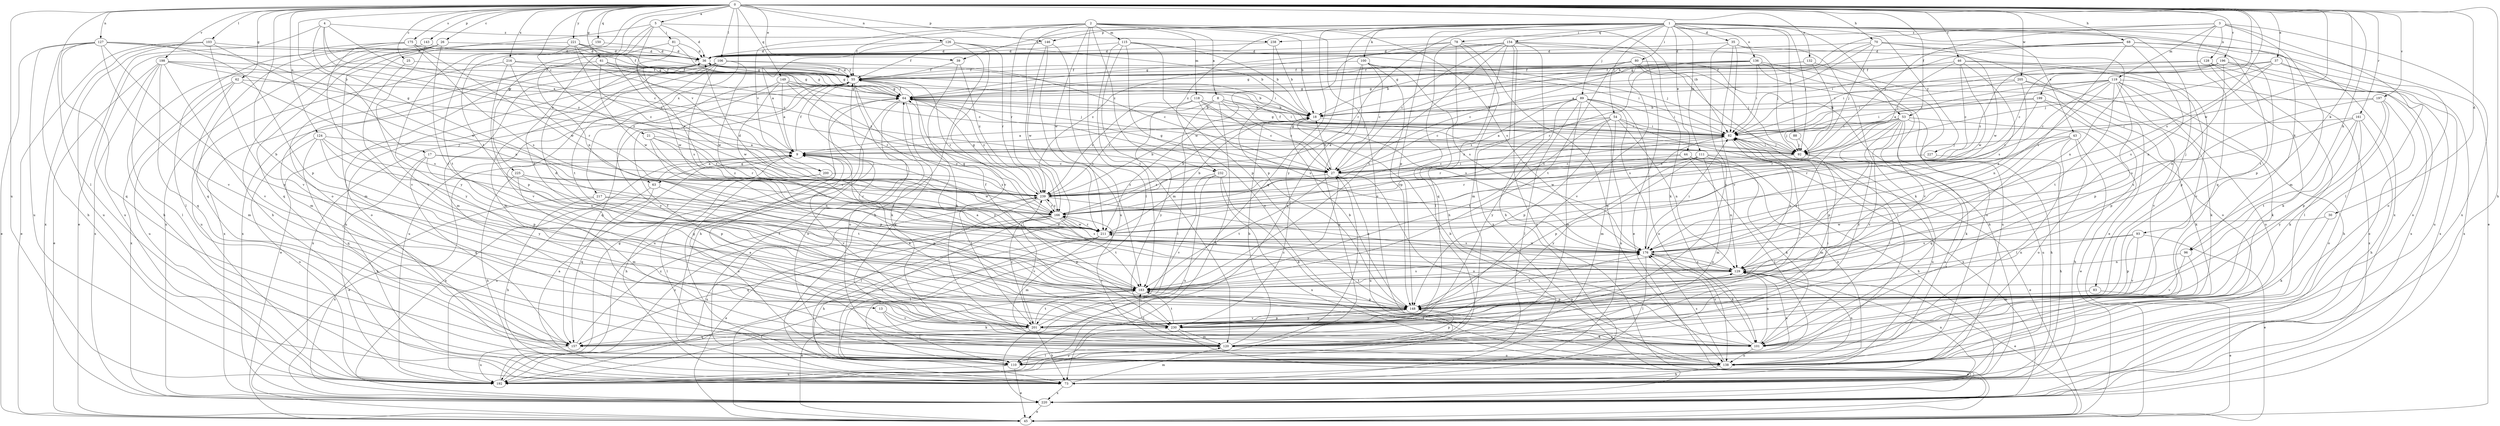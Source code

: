 strict digraph  {
0;
1;
2;
3;
4;
5;
8;
9;
13;
17;
18;
21;
25;
26;
27;
30;
35;
36;
37;
39;
43;
44;
45;
46;
53;
54;
55;
61;
62;
63;
64;
68;
70;
73;
78;
80;
81;
82;
83;
88;
89;
92;
93;
96;
100;
101;
103;
106;
110;
111;
115;
118;
119;
120;
124;
126;
127;
128;
129;
132;
136;
138;
143;
146;
148;
149;
150;
154;
157;
161;
166;
175;
176;
183;
192;
196;
197;
198;
199;
200;
201;
205;
211;
216;
217;
220;
221;
225;
227;
230;
232;
238;
239;
0 -> 5  [label=a];
0 -> 13  [label=b];
0 -> 17  [label=b];
0 -> 21  [label=c];
0 -> 25  [label=c];
0 -> 26  [label=c];
0 -> 30  [label=d];
0 -> 37  [label=e];
0 -> 39  [label=e];
0 -> 46  [label=f];
0 -> 53  [label=f];
0 -> 61  [label=g];
0 -> 62  [label=g];
0 -> 68  [label=h];
0 -> 70  [label=h];
0 -> 73  [label=h];
0 -> 93  [label=k];
0 -> 96  [label=k];
0 -> 103  [label=l];
0 -> 106  [label=l];
0 -> 110  [label=l];
0 -> 124  [label=n];
0 -> 126  [label=n];
0 -> 127  [label=n];
0 -> 132  [label=o];
0 -> 143  [label=p];
0 -> 146  [label=p];
0 -> 149  [label=q];
0 -> 150  [label=q];
0 -> 161  [label=r];
0 -> 175  [label=s];
0 -> 176  [label=s];
0 -> 183  [label=t];
0 -> 192  [label=u];
0 -> 196  [label=v];
0 -> 197  [label=v];
0 -> 198  [label=v];
0 -> 199  [label=v];
0 -> 205  [label=w];
0 -> 211  [label=w];
0 -> 216  [label=x];
0 -> 217  [label=x];
0 -> 221  [label=y];
0 -> 225  [label=y];
1 -> 35  [label=d];
1 -> 39  [label=e];
1 -> 43  [label=e];
1 -> 44  [label=e];
1 -> 45  [label=e];
1 -> 53  [label=f];
1 -> 54  [label=f];
1 -> 78  [label=i];
1 -> 80  [label=i];
1 -> 83  [label=j];
1 -> 88  [label=j];
1 -> 89  [label=j];
1 -> 92  [label=j];
1 -> 96  [label=k];
1 -> 100  [label=k];
1 -> 111  [label=m];
1 -> 136  [label=o];
1 -> 146  [label=p];
1 -> 148  [label=p];
1 -> 154  [label=q];
1 -> 157  [label=q];
1 -> 166  [label=r];
1 -> 220  [label=x];
1 -> 227  [label=y];
1 -> 230  [label=y];
1 -> 232  [label=z];
2 -> 8  [label=a];
2 -> 18  [label=b];
2 -> 45  [label=e];
2 -> 55  [label=f];
2 -> 110  [label=l];
2 -> 115  [label=m];
2 -> 118  [label=m];
2 -> 138  [label=o];
2 -> 166  [label=r];
2 -> 176  [label=s];
2 -> 200  [label=v];
2 -> 211  [label=w];
2 -> 232  [label=z];
3 -> 18  [label=b];
3 -> 92  [label=j];
3 -> 110  [label=l];
3 -> 119  [label=m];
3 -> 120  [label=m];
3 -> 128  [label=n];
3 -> 157  [label=q];
3 -> 220  [label=x];
3 -> 238  [label=z];
4 -> 9  [label=a];
4 -> 27  [label=c];
4 -> 45  [label=e];
4 -> 63  [label=g];
4 -> 238  [label=z];
4 -> 239  [label=z];
5 -> 36  [label=d];
5 -> 81  [label=i];
5 -> 82  [label=i];
5 -> 129  [label=n];
5 -> 138  [label=o];
5 -> 200  [label=v];
5 -> 239  [label=z];
8 -> 18  [label=b];
8 -> 27  [label=c];
8 -> 73  [label=h];
8 -> 82  [label=i];
8 -> 110  [label=l];
8 -> 176  [label=s];
8 -> 239  [label=z];
9 -> 27  [label=c];
9 -> 45  [label=e];
9 -> 55  [label=f];
9 -> 63  [label=g];
9 -> 73  [label=h];
9 -> 201  [label=v];
9 -> 211  [label=w];
9 -> 220  [label=x];
13 -> 101  [label=k];
13 -> 110  [label=l];
13 -> 201  [label=v];
17 -> 27  [label=c];
17 -> 73  [label=h];
17 -> 148  [label=p];
17 -> 157  [label=q];
17 -> 239  [label=z];
18 -> 82  [label=i];
21 -> 9  [label=a];
21 -> 129  [label=n];
21 -> 148  [label=p];
21 -> 166  [label=r];
21 -> 239  [label=z];
25 -> 55  [label=f];
25 -> 230  [label=y];
26 -> 36  [label=d];
26 -> 73  [label=h];
26 -> 120  [label=m];
26 -> 157  [label=q];
26 -> 183  [label=t];
26 -> 220  [label=x];
27 -> 18  [label=b];
27 -> 64  [label=g];
27 -> 138  [label=o];
27 -> 183  [label=t];
27 -> 192  [label=u];
27 -> 239  [label=z];
30 -> 101  [label=k];
30 -> 211  [label=w];
35 -> 36  [label=d];
35 -> 45  [label=e];
35 -> 82  [label=i];
35 -> 101  [label=k];
35 -> 201  [label=v];
35 -> 230  [label=y];
36 -> 55  [label=f];
36 -> 64  [label=g];
36 -> 82  [label=i];
36 -> 120  [label=m];
36 -> 138  [label=o];
36 -> 211  [label=w];
36 -> 220  [label=x];
36 -> 239  [label=z];
37 -> 55  [label=f];
37 -> 82  [label=i];
37 -> 92  [label=j];
37 -> 176  [label=s];
37 -> 192  [label=u];
37 -> 220  [label=x];
39 -> 55  [label=f];
39 -> 101  [label=k];
39 -> 239  [label=z];
43 -> 73  [label=h];
43 -> 92  [label=j];
43 -> 110  [label=l];
43 -> 138  [label=o];
43 -> 157  [label=q];
43 -> 166  [label=r];
44 -> 27  [label=c];
44 -> 73  [label=h];
44 -> 110  [label=l];
44 -> 138  [label=o];
44 -> 166  [label=r];
46 -> 27  [label=c];
46 -> 55  [label=f];
46 -> 92  [label=j];
46 -> 148  [label=p];
46 -> 176  [label=s];
46 -> 201  [label=v];
46 -> 211  [label=w];
53 -> 9  [label=a];
53 -> 45  [label=e];
53 -> 73  [label=h];
53 -> 82  [label=i];
53 -> 92  [label=j];
53 -> 101  [label=k];
53 -> 148  [label=p];
53 -> 166  [label=r];
53 -> 183  [label=t];
53 -> 192  [label=u];
53 -> 201  [label=v];
53 -> 230  [label=y];
54 -> 9  [label=a];
54 -> 82  [label=i];
54 -> 120  [label=m];
54 -> 129  [label=n];
54 -> 148  [label=p];
54 -> 183  [label=t];
54 -> 220  [label=x];
54 -> 239  [label=z];
55 -> 36  [label=d];
55 -> 45  [label=e];
55 -> 64  [label=g];
55 -> 73  [label=h];
55 -> 101  [label=k];
55 -> 138  [label=o];
55 -> 157  [label=q];
55 -> 166  [label=r];
55 -> 192  [label=u];
55 -> 220  [label=x];
61 -> 27  [label=c];
61 -> 55  [label=f];
61 -> 64  [label=g];
61 -> 120  [label=m];
61 -> 211  [label=w];
62 -> 64  [label=g];
62 -> 120  [label=m];
62 -> 176  [label=s];
62 -> 192  [label=u];
62 -> 220  [label=x];
63 -> 9  [label=a];
63 -> 148  [label=p];
63 -> 157  [label=q];
63 -> 192  [label=u];
64 -> 18  [label=b];
64 -> 55  [label=f];
64 -> 138  [label=o];
64 -> 192  [label=u];
64 -> 230  [label=y];
64 -> 239  [label=z];
68 -> 36  [label=d];
68 -> 64  [label=g];
68 -> 82  [label=i];
68 -> 129  [label=n];
68 -> 138  [label=o];
68 -> 176  [label=s];
68 -> 183  [label=t];
70 -> 9  [label=a];
70 -> 18  [label=b];
70 -> 36  [label=d];
70 -> 92  [label=j];
70 -> 129  [label=n];
70 -> 148  [label=p];
70 -> 211  [label=w];
73 -> 9  [label=a];
73 -> 55  [label=f];
73 -> 120  [label=m];
73 -> 129  [label=n];
73 -> 220  [label=x];
78 -> 36  [label=d];
78 -> 64  [label=g];
78 -> 73  [label=h];
78 -> 92  [label=j];
78 -> 110  [label=l];
78 -> 138  [label=o];
78 -> 220  [label=x];
80 -> 18  [label=b];
80 -> 55  [label=f];
80 -> 64  [label=g];
80 -> 73  [label=h];
80 -> 92  [label=j];
80 -> 110  [label=l];
80 -> 183  [label=t];
80 -> 201  [label=v];
81 -> 36  [label=d];
81 -> 64  [label=g];
81 -> 166  [label=r];
81 -> 183  [label=t];
82 -> 9  [label=a];
82 -> 64  [label=g];
82 -> 92  [label=j];
82 -> 129  [label=n];
82 -> 166  [label=r];
82 -> 192  [label=u];
82 -> 211  [label=w];
83 -> 45  [label=e];
83 -> 148  [label=p];
88 -> 92  [label=j];
88 -> 239  [label=z];
89 -> 18  [label=b];
89 -> 27  [label=c];
89 -> 82  [label=i];
89 -> 110  [label=l];
89 -> 120  [label=m];
89 -> 138  [label=o];
89 -> 176  [label=s];
89 -> 192  [label=u];
89 -> 230  [label=y];
89 -> 239  [label=z];
92 -> 27  [label=c];
92 -> 55  [label=f];
92 -> 64  [label=g];
92 -> 82  [label=i];
92 -> 120  [label=m];
92 -> 138  [label=o];
93 -> 45  [label=e];
93 -> 129  [label=n];
93 -> 148  [label=p];
93 -> 176  [label=s];
93 -> 201  [label=v];
96 -> 120  [label=m];
96 -> 129  [label=n];
96 -> 201  [label=v];
100 -> 27  [label=c];
100 -> 55  [label=f];
100 -> 82  [label=i];
100 -> 148  [label=p];
100 -> 157  [label=q];
100 -> 176  [label=s];
100 -> 192  [label=u];
101 -> 18  [label=b];
101 -> 64  [label=g];
101 -> 82  [label=i];
101 -> 129  [label=n];
101 -> 138  [label=o];
101 -> 176  [label=s];
101 -> 183  [label=t];
103 -> 36  [label=d];
103 -> 45  [label=e];
103 -> 129  [label=n];
103 -> 192  [label=u];
103 -> 201  [label=v];
103 -> 220  [label=x];
106 -> 27  [label=c];
106 -> 55  [label=f];
106 -> 120  [label=m];
106 -> 176  [label=s];
106 -> 183  [label=t];
106 -> 192  [label=u];
106 -> 201  [label=v];
106 -> 211  [label=w];
106 -> 220  [label=x];
110 -> 45  [label=e];
110 -> 64  [label=g];
110 -> 129  [label=n];
110 -> 192  [label=u];
111 -> 27  [label=c];
111 -> 45  [label=e];
111 -> 101  [label=k];
111 -> 120  [label=m];
111 -> 129  [label=n];
111 -> 148  [label=p];
111 -> 166  [label=r];
111 -> 230  [label=y];
115 -> 18  [label=b];
115 -> 36  [label=d];
115 -> 92  [label=j];
115 -> 120  [label=m];
115 -> 138  [label=o];
115 -> 148  [label=p];
115 -> 183  [label=t];
118 -> 18  [label=b];
118 -> 27  [label=c];
118 -> 92  [label=j];
118 -> 176  [label=s];
118 -> 230  [label=y];
118 -> 239  [label=z];
119 -> 9  [label=a];
119 -> 27  [label=c];
119 -> 64  [label=g];
119 -> 73  [label=h];
119 -> 82  [label=i];
119 -> 101  [label=k];
119 -> 129  [label=n];
119 -> 138  [label=o];
119 -> 148  [label=p];
119 -> 183  [label=t];
119 -> 220  [label=x];
120 -> 9  [label=a];
120 -> 18  [label=b];
120 -> 27  [label=c];
120 -> 82  [label=i];
120 -> 110  [label=l];
120 -> 138  [label=o];
120 -> 148  [label=p];
120 -> 166  [label=r];
120 -> 183  [label=t];
124 -> 92  [label=j];
124 -> 129  [label=n];
124 -> 148  [label=p];
124 -> 157  [label=q];
124 -> 192  [label=u];
124 -> 230  [label=y];
126 -> 9  [label=a];
126 -> 18  [label=b];
126 -> 36  [label=d];
126 -> 55  [label=f];
126 -> 73  [label=h];
126 -> 166  [label=r];
126 -> 201  [label=v];
127 -> 36  [label=d];
127 -> 45  [label=e];
127 -> 73  [label=h];
127 -> 148  [label=p];
127 -> 157  [label=q];
127 -> 192  [label=u];
127 -> 201  [label=v];
127 -> 211  [label=w];
127 -> 230  [label=y];
128 -> 55  [label=f];
128 -> 101  [label=k];
128 -> 110  [label=l];
128 -> 220  [label=x];
128 -> 239  [label=z];
129 -> 9  [label=a];
129 -> 45  [label=e];
129 -> 176  [label=s];
129 -> 183  [label=t];
132 -> 55  [label=f];
132 -> 64  [label=g];
132 -> 92  [label=j];
132 -> 138  [label=o];
136 -> 18  [label=b];
136 -> 27  [label=c];
136 -> 55  [label=f];
136 -> 82  [label=i];
136 -> 138  [label=o];
136 -> 166  [label=r];
136 -> 192  [label=u];
136 -> 201  [label=v];
138 -> 73  [label=h];
138 -> 129  [label=n];
138 -> 176  [label=s];
143 -> 36  [label=d];
143 -> 157  [label=q];
143 -> 201  [label=v];
146 -> 36  [label=d];
146 -> 183  [label=t];
146 -> 192  [label=u];
146 -> 211  [label=w];
148 -> 18  [label=b];
148 -> 138  [label=o];
148 -> 176  [label=s];
148 -> 201  [label=v];
148 -> 230  [label=y];
149 -> 9  [label=a];
149 -> 18  [label=b];
149 -> 64  [label=g];
149 -> 92  [label=j];
149 -> 166  [label=r];
149 -> 211  [label=w];
149 -> 230  [label=y];
150 -> 36  [label=d];
150 -> 183  [label=t];
154 -> 27  [label=c];
154 -> 36  [label=d];
154 -> 45  [label=e];
154 -> 73  [label=h];
154 -> 101  [label=k];
154 -> 120  [label=m];
154 -> 157  [label=q];
154 -> 183  [label=t];
154 -> 211  [label=w];
154 -> 220  [label=x];
154 -> 239  [label=z];
157 -> 192  [label=u];
157 -> 239  [label=z];
161 -> 73  [label=h];
161 -> 82  [label=i];
161 -> 138  [label=o];
161 -> 176  [label=s];
161 -> 183  [label=t];
161 -> 230  [label=y];
166 -> 18  [label=b];
166 -> 36  [label=d];
166 -> 45  [label=e];
166 -> 110  [label=l];
166 -> 148  [label=p];
166 -> 176  [label=s];
166 -> 183  [label=t];
166 -> 192  [label=u];
166 -> 201  [label=v];
166 -> 211  [label=w];
166 -> 239  [label=z];
175 -> 36  [label=d];
175 -> 55  [label=f];
175 -> 82  [label=i];
175 -> 110  [label=l];
175 -> 176  [label=s];
175 -> 192  [label=u];
175 -> 201  [label=v];
175 -> 211  [label=w];
176 -> 82  [label=i];
176 -> 101  [label=k];
176 -> 110  [label=l];
176 -> 129  [label=n];
176 -> 211  [label=w];
183 -> 36  [label=d];
183 -> 45  [label=e];
183 -> 55  [label=f];
183 -> 148  [label=p];
183 -> 176  [label=s];
192 -> 64  [label=g];
192 -> 183  [label=t];
192 -> 230  [label=y];
192 -> 239  [label=z];
196 -> 27  [label=c];
196 -> 55  [label=f];
196 -> 82  [label=i];
196 -> 129  [label=n];
196 -> 138  [label=o];
196 -> 220  [label=x];
197 -> 18  [label=b];
197 -> 101  [label=k];
197 -> 138  [label=o];
197 -> 148  [label=p];
197 -> 176  [label=s];
198 -> 9  [label=a];
198 -> 45  [label=e];
198 -> 55  [label=f];
198 -> 110  [label=l];
198 -> 157  [label=q];
198 -> 201  [label=v];
198 -> 220  [label=x];
198 -> 239  [label=z];
199 -> 18  [label=b];
199 -> 82  [label=i];
199 -> 101  [label=k];
199 -> 148  [label=p];
199 -> 239  [label=z];
200 -> 110  [label=l];
200 -> 138  [label=o];
200 -> 239  [label=z];
201 -> 27  [label=c];
201 -> 55  [label=f];
201 -> 73  [label=h];
201 -> 101  [label=k];
201 -> 129  [label=n];
201 -> 157  [label=q];
201 -> 183  [label=t];
201 -> 220  [label=x];
201 -> 239  [label=z];
205 -> 64  [label=g];
205 -> 82  [label=i];
205 -> 101  [label=k];
205 -> 176  [label=s];
205 -> 201  [label=v];
211 -> 18  [label=b];
211 -> 64  [label=g];
211 -> 73  [label=h];
211 -> 110  [label=l];
211 -> 120  [label=m];
211 -> 157  [label=q];
211 -> 166  [label=r];
211 -> 176  [label=s];
216 -> 55  [label=f];
216 -> 64  [label=g];
216 -> 148  [label=p];
216 -> 166  [label=r];
216 -> 192  [label=u];
217 -> 73  [label=h];
217 -> 166  [label=r];
217 -> 183  [label=t];
217 -> 220  [label=x];
220 -> 45  [label=e];
221 -> 27  [label=c];
221 -> 36  [label=d];
221 -> 55  [label=f];
221 -> 64  [label=g];
221 -> 73  [label=h];
221 -> 230  [label=y];
221 -> 239  [label=z];
225 -> 73  [label=h];
225 -> 120  [label=m];
225 -> 166  [label=r];
225 -> 183  [label=t];
225 -> 239  [label=z];
227 -> 27  [label=c];
227 -> 73  [label=h];
230 -> 9  [label=a];
230 -> 45  [label=e];
230 -> 82  [label=i];
230 -> 120  [label=m];
230 -> 148  [label=p];
230 -> 183  [label=t];
232 -> 101  [label=k];
232 -> 192  [label=u];
232 -> 201  [label=v];
232 -> 220  [label=x];
232 -> 239  [label=z];
238 -> 18  [label=b];
238 -> 36  [label=d];
238 -> 148  [label=p];
239 -> 18  [label=b];
239 -> 64  [label=g];
239 -> 82  [label=i];
239 -> 110  [label=l];
239 -> 129  [label=n];
239 -> 166  [label=r];
}

